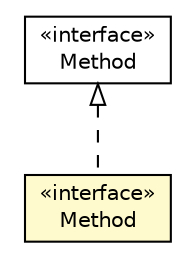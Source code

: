 #!/usr/local/bin/dot
#
# Class diagram 
# Generated by UMLGraph version R5_6-24-gf6e263 (http://www.umlgraph.org/)
#

digraph G {
	edge [fontname="Helvetica",fontsize=10,labelfontname="Helvetica",labelfontsize=10];
	node [fontname="Helvetica",fontsize=10,shape=plaintext];
	nodesep=0.25;
	ranksep=0.5;
	// io.reinert.requestor.gwtjackson.rebind.meta.requestor.JsonObjectSerializerMeta.Method
	c42039 [label=<<table title="io.reinert.requestor.gwtjackson.rebind.meta.requestor.JsonObjectSerializerMeta.Method" border="0" cellborder="1" cellspacing="0" cellpadding="2" port="p" bgcolor="lemonChiffon" href="./JsonObjectSerializerMeta.Method.html">
		<tr><td><table border="0" cellspacing="0" cellpadding="1">
<tr><td align="center" balign="center"> &#171;interface&#187; </td></tr>
<tr><td align="center" balign="center"> Method </td></tr>
		</table></td></tr>
		</table>>, URL="./JsonObjectSerializerMeta.Method.html", fontname="Helvetica", fontcolor="black", fontsize=10.0];
	// io.reinert.requestor.gwtjackson.rebind.meta.requestor.SerializerMeta.Method
	c42045 [label=<<table title="io.reinert.requestor.gwtjackson.rebind.meta.requestor.SerializerMeta.Method" border="0" cellborder="1" cellspacing="0" cellpadding="2" port="p" href="./SerializerMeta.Method.html">
		<tr><td><table border="0" cellspacing="0" cellpadding="1">
<tr><td align="center" balign="center"> &#171;interface&#187; </td></tr>
<tr><td align="center" balign="center"> Method </td></tr>
		</table></td></tr>
		</table>>, URL="./SerializerMeta.Method.html", fontname="Helvetica", fontcolor="black", fontsize=10.0];
	//io.reinert.requestor.gwtjackson.rebind.meta.requestor.JsonObjectSerializerMeta.Method implements io.reinert.requestor.gwtjackson.rebind.meta.requestor.SerializerMeta.Method
	c42045:p -> c42039:p [dir=back,arrowtail=empty,style=dashed];
}


